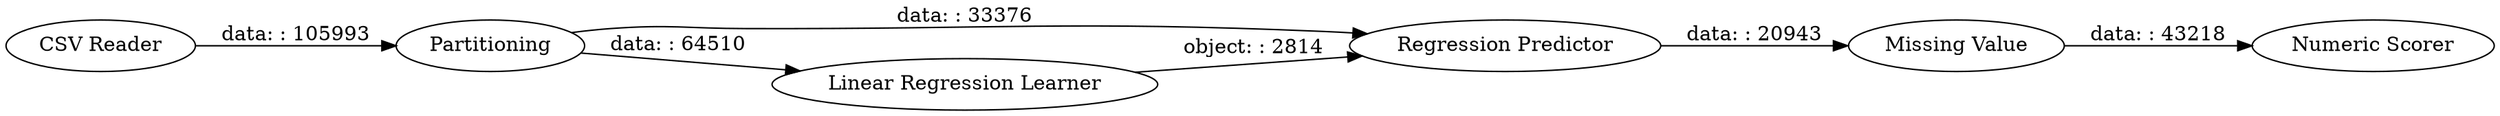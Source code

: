 digraph {
	"-8899585323590787281_32" [label="Regression Predictor"]
	"-8899585323590787281_1" [label="CSV Reader"]
	"-8899585323590787281_29" [label=Partitioning]
	"-8899585323590787281_30" [label="Numeric Scorer"]
	"-8899585323590787281_63" [label="Missing Value"]
	"-8899585323590787281_31" [label="Linear Regression Learner"]
	"-8899585323590787281_31" -> "-8899585323590787281_32" [label="object: : 2814"]
	"-8899585323590787281_63" -> "-8899585323590787281_30" [label="data: : 43218"]
	"-8899585323590787281_29" -> "-8899585323590787281_31" [label="data: : 64510"]
	"-8899585323590787281_29" -> "-8899585323590787281_32" [label="data: : 33376"]
	"-8899585323590787281_32" -> "-8899585323590787281_63" [label="data: : 20943"]
	"-8899585323590787281_1" -> "-8899585323590787281_29" [label="data: : 105993"]
	rankdir=LR
}
